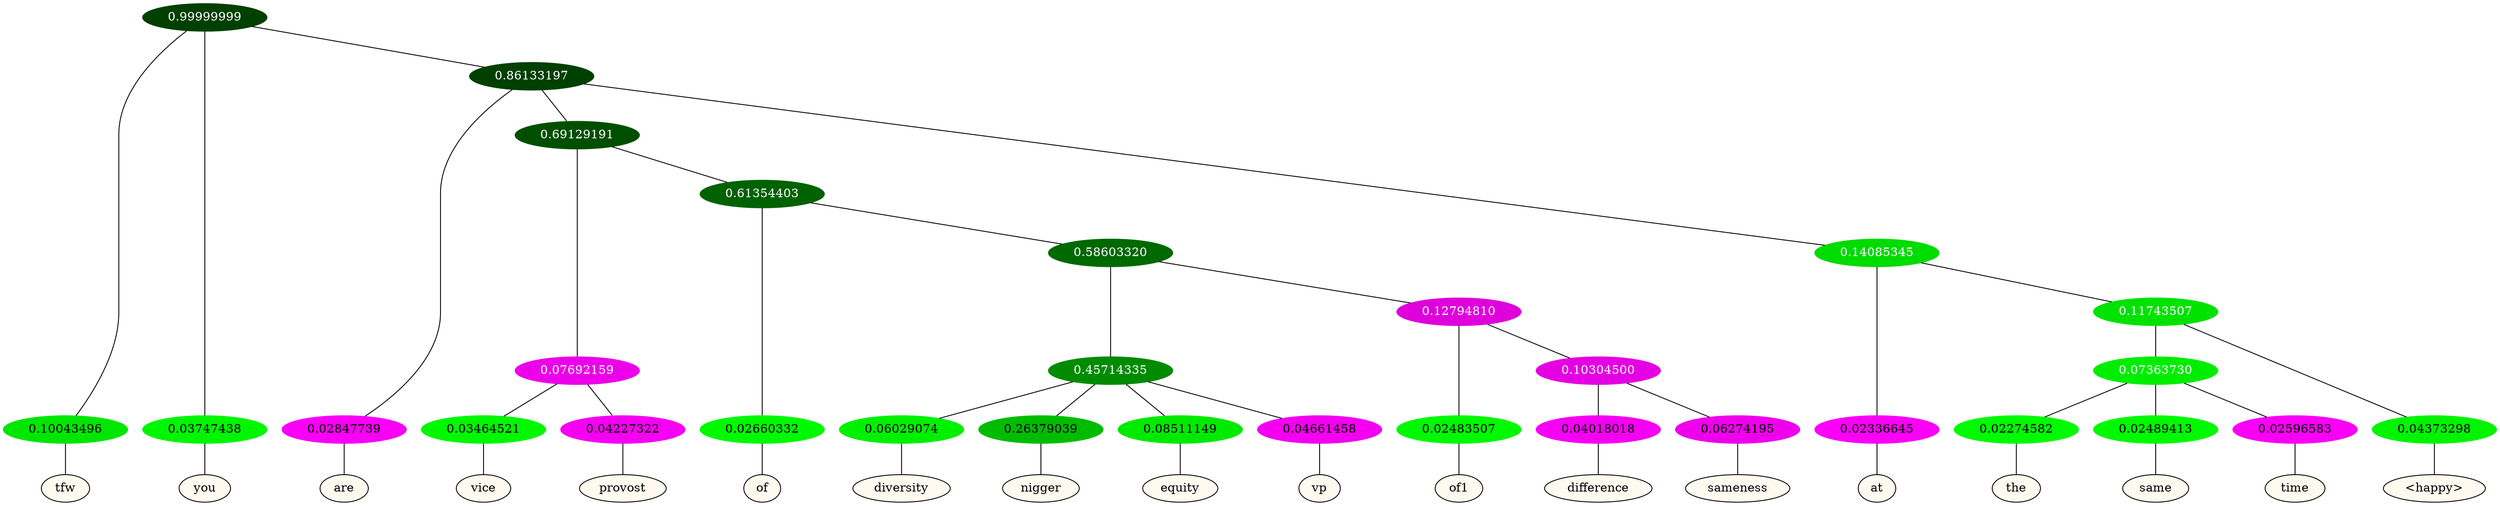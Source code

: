 graph {
	node [format=png height=0.15 nodesep=0.001 ordering=out overlap=prism overlap_scaling=0.01 ranksep=0.001 ratio=0.2 style=filled width=0.15]
	{
		rank=same
		a_w_1 [label=tfw color=black fillcolor=floralwhite style="filled,solid"]
		a_w_2 [label=you color=black fillcolor=floralwhite style="filled,solid"]
		a_w_4 [label=are color=black fillcolor=floralwhite style="filled,solid"]
		a_w_11 [label=vice color=black fillcolor=floralwhite style="filled,solid"]
		a_w_12 [label=provost color=black fillcolor=floralwhite style="filled,solid"]
		a_w_13 [label=of color=black fillcolor=floralwhite style="filled,solid"]
		a_w_22 [label=diversity color=black fillcolor=floralwhite style="filled,solid"]
		a_w_23 [label=nigger color=black fillcolor=floralwhite style="filled,solid"]
		a_w_24 [label=equity color=black fillcolor=floralwhite style="filled,solid"]
		a_w_25 [label=vp color=black fillcolor=floralwhite style="filled,solid"]
		a_w_26 [label=of1 color=black fillcolor=floralwhite style="filled,solid"]
		a_w_28 [label=difference color=black fillcolor=floralwhite style="filled,solid"]
		a_w_29 [label=sameness color=black fillcolor=floralwhite style="filled,solid"]
		a_w_9 [label=at color=black fillcolor=floralwhite style="filled,solid"]
		a_w_19 [label=the color=black fillcolor=floralwhite style="filled,solid"]
		a_w_20 [label=same color=black fillcolor=floralwhite style="filled,solid"]
		a_w_21 [label=time color=black fillcolor=floralwhite style="filled,solid"]
		a_w_16 [label="\<happy\>" color=black fillcolor=floralwhite style="filled,solid"]
	}
	a_n_1 -- a_w_1
	a_n_2 -- a_w_2
	a_n_4 -- a_w_4
	a_n_11 -- a_w_11
	a_n_12 -- a_w_12
	a_n_13 -- a_w_13
	a_n_22 -- a_w_22
	a_n_23 -- a_w_23
	a_n_24 -- a_w_24
	a_n_25 -- a_w_25
	a_n_26 -- a_w_26
	a_n_28 -- a_w_28
	a_n_29 -- a_w_29
	a_n_9 -- a_w_9
	a_n_19 -- a_w_19
	a_n_20 -- a_w_20
	a_n_21 -- a_w_21
	a_n_16 -- a_w_16
	{
		rank=same
		a_n_1 [label=0.10043496 color="0.334 1.000 0.900" fontcolor=black]
		a_n_2 [label=0.03747438 color="0.334 1.000 0.963" fontcolor=black]
		a_n_4 [label=0.02847739 color="0.835 1.000 0.972" fontcolor=black]
		a_n_11 [label=0.03464521 color="0.334 1.000 0.965" fontcolor=black]
		a_n_12 [label=0.04227322 color="0.835 1.000 0.958" fontcolor=black]
		a_n_13 [label=0.02660332 color="0.334 1.000 0.973" fontcolor=black]
		a_n_22 [label=0.06029074 color="0.334 1.000 0.940" fontcolor=black]
		a_n_23 [label=0.26379039 color="0.334 1.000 0.736" fontcolor=black]
		a_n_24 [label=0.08511149 color="0.334 1.000 0.915" fontcolor=black]
		a_n_25 [label=0.04661458 color="0.835 1.000 0.953" fontcolor=black]
		a_n_26 [label=0.02483507 color="0.334 1.000 0.975" fontcolor=black]
		a_n_28 [label=0.04018018 color="0.835 1.000 0.960" fontcolor=black]
		a_n_29 [label=0.06274195 color="0.835 1.000 0.937" fontcolor=black]
		a_n_9 [label=0.02336645 color="0.835 1.000 0.977" fontcolor=black]
		a_n_19 [label=0.02274582 color="0.334 1.000 0.977" fontcolor=black]
		a_n_20 [label=0.02489413 color="0.334 1.000 0.975" fontcolor=black]
		a_n_21 [label=0.02596583 color="0.835 1.000 0.974" fontcolor=black]
		a_n_16 [label=0.04373298 color="0.334 1.000 0.956" fontcolor=black]
	}
	a_n_0 [label=0.99999999 color="0.334 1.000 0.250" fontcolor=grey99]
	a_n_0 -- a_n_1
	a_n_0 -- a_n_2
	a_n_3 [label=0.86133197 color="0.334 1.000 0.250" fontcolor=grey99]
	a_n_0 -- a_n_3
	a_n_3 -- a_n_4
	a_n_5 [label=0.69129191 color="0.334 1.000 0.309" fontcolor=grey99]
	a_n_3 -- a_n_5
	a_n_6 [label=0.14085345 color="0.334 1.000 0.859" fontcolor=grey99]
	a_n_3 -- a_n_6
	a_n_7 [label=0.07692159 color="0.835 1.000 0.923" fontcolor=grey99]
	a_n_5 -- a_n_7
	a_n_8 [label=0.61354403 color="0.334 1.000 0.386" fontcolor=grey99]
	a_n_5 -- a_n_8
	a_n_6 -- a_n_9
	a_n_10 [label=0.11743507 color="0.334 1.000 0.883" fontcolor=grey99]
	a_n_6 -- a_n_10
	a_n_7 -- a_n_11
	a_n_7 -- a_n_12
	a_n_8 -- a_n_13
	a_n_14 [label=0.58603320 color="0.334 1.000 0.414" fontcolor=grey99]
	a_n_8 -- a_n_14
	a_n_15 [label=0.07363730 color="0.334 1.000 0.926" fontcolor=grey99]
	a_n_10 -- a_n_15
	a_n_10 -- a_n_16
	a_n_17 [label=0.45714335 color="0.334 1.000 0.543" fontcolor=grey99]
	a_n_14 -- a_n_17
	a_n_18 [label=0.12794810 color="0.835 1.000 0.872" fontcolor=grey99]
	a_n_14 -- a_n_18
	a_n_15 -- a_n_19
	a_n_15 -- a_n_20
	a_n_15 -- a_n_21
	a_n_17 -- a_n_22
	a_n_17 -- a_n_23
	a_n_17 -- a_n_24
	a_n_17 -- a_n_25
	a_n_18 -- a_n_26
	a_n_27 [label=0.10304500 color="0.835 1.000 0.897" fontcolor=grey99]
	a_n_18 -- a_n_27
	a_n_27 -- a_n_28
	a_n_27 -- a_n_29
}
